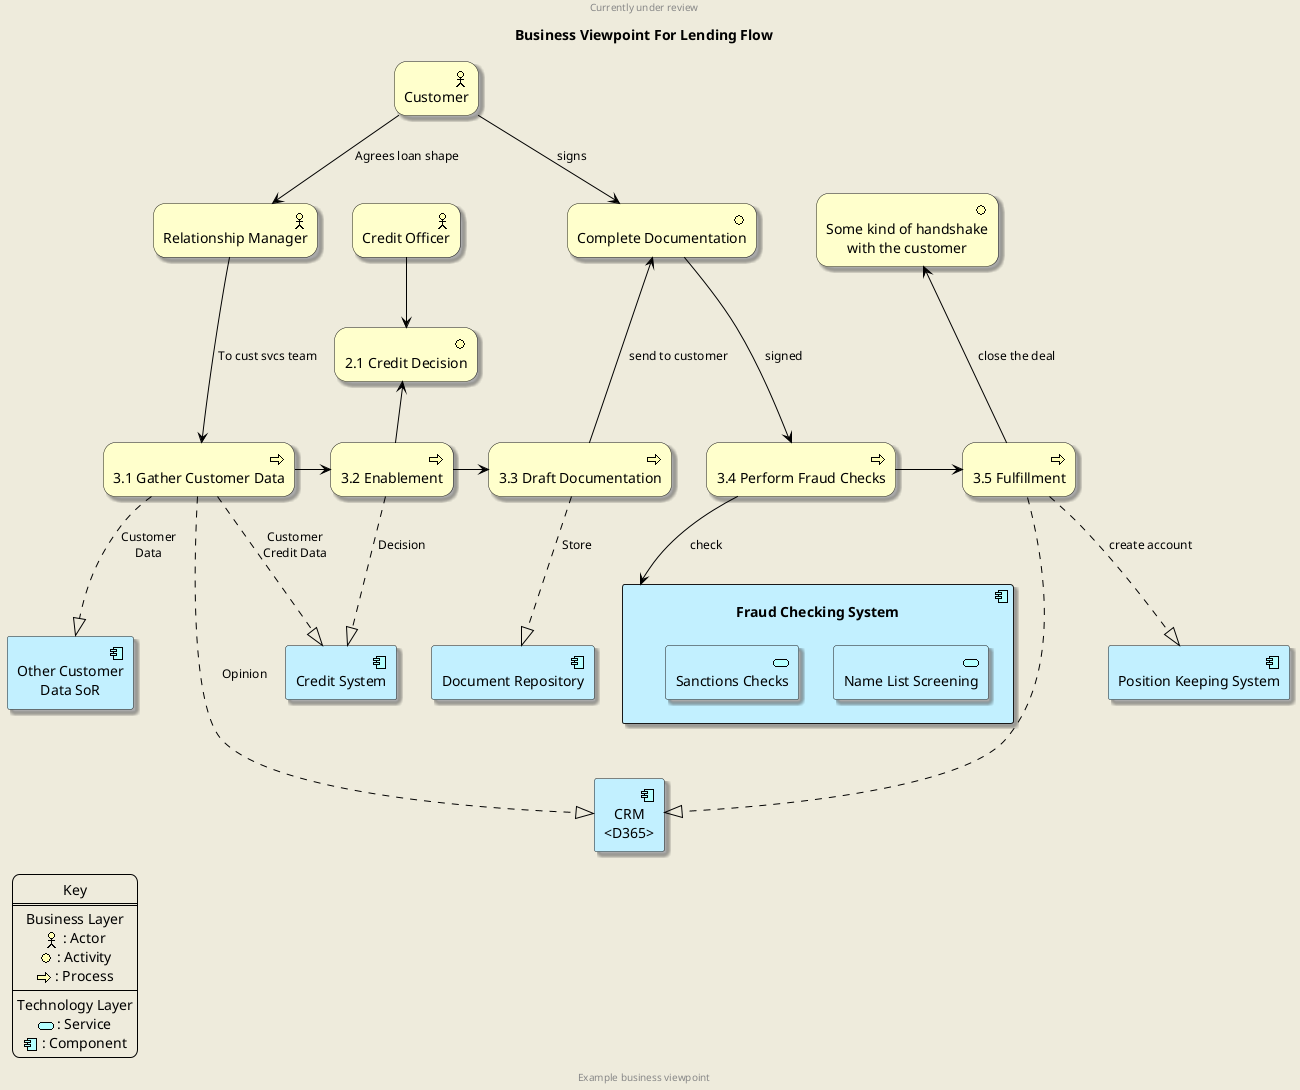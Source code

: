 @startuml

!include <archimate/Archimate>

skinparam shadowing true
skinparam backgroundColor #EEEBDC
skinparam ArrowColor black
skinparam noteBorderColor black

skinparam rectangle<<behavior>> {
	roundCorner 25
}

sprite $bProcess jar:archimate/business-process
sprite $bActor jar:archimate/business-actor
sprite $bActivity jar:archimate/business-activity
sprite $aService jar:archimate/application-service
sprite $aComponent jar:archimate/application-component

header
Currently under review
endheader

title Business Viewpoint For Lending Flow

rectangle "Customer"  as C <<$bActor>><<behavior>> #Business
rectangle "Relationship Manager"  as RM <<$bActor>><<behavior>> #Business
rectangle "Credit Officer"  as CO <<$bActor>><<behavior>> #Business

rectangle "Complete Documentation"  as CDoc <<$bActivity>><<behavior>> #Business
rectangle "Some kind of handshake\nwith the customer"  as HS <<$bActivity>><<behavior>> #Business

rectangle "2.1 Credit Decision"  as CD <<$bActivity>><<behavior>> #Business
rectangle "3.1 Gather Customer Data"  as GCD <<$bProcess>><<behavior>> #Business
rectangle "3.2 Enablement"  as E <<$bProcess>><<behavior>> #Business
'note left: 1
rectangle "3.3 Draft Documentation"  as DD <<$bProcess>><<behavior>> #Business
rectangle "3.4 Perform Fraud Checks"  as FC <<$bProcess>><<behavior>> #Business
rectangle "3.5 Fulfillment"  as FF <<$bProcess>><<behavior>> #Business

C -d-> RM: Agrees loan shape
RM -[hidden]r- CO
RM -d-> GCD: To cust svcs team
CO -d-> CD
E -u-> CD
GCD -r-> E
E -r-> DD

C -r-> CDoc: signs
DD -u-> CDoc: send to customer

CDoc -d-> FC: signed
FC -r-> FF
CDoc -[hidden]r- HS
DD -[hidden]r- FC

FF -u--> HS : close the deal

rectangle "CRM\n<D365>" as CRM <<$aComponent>> #Application
rectangle "Other Customer\nData SoR" as OCD <<$aComponent>> #Application
rectangle "Credit System" as CS <<$aComponent>> #Application
rectangle "Document Repository" as DS <<$aComponent>> #Application
rectangle "Fraud Checking System" as FCS <<$aComponent>> #Application{
    rectangle "Name List Screening" as NL <<$aService>> #Application
    rectangle "Sanctions Checks" as SANC <<$aService>> #Application
}
rectangle "Position Keeping System" as PK <<$aComponent>> #Application



GCD .d..|> CRM: Opinion
GCD .d.|> OCD: Customer\nData
GCD .d.|> CS: Customer\nCredit Data
E .d.|> CS: Decision
DD .d.|> DS: Store
FC -d-> FCS: check
FF .d.|> PK: create account
FF .d..|> CRM

legend left
Key
====
Business Layer
<$bActor> : Actor
<$bActivity> : Activity
<$bProcess> : Process
----
Technology Layer
<$aService> : Service
<$aComponent> : Component
endlegend

center footer Example business viewpoint

@enduml